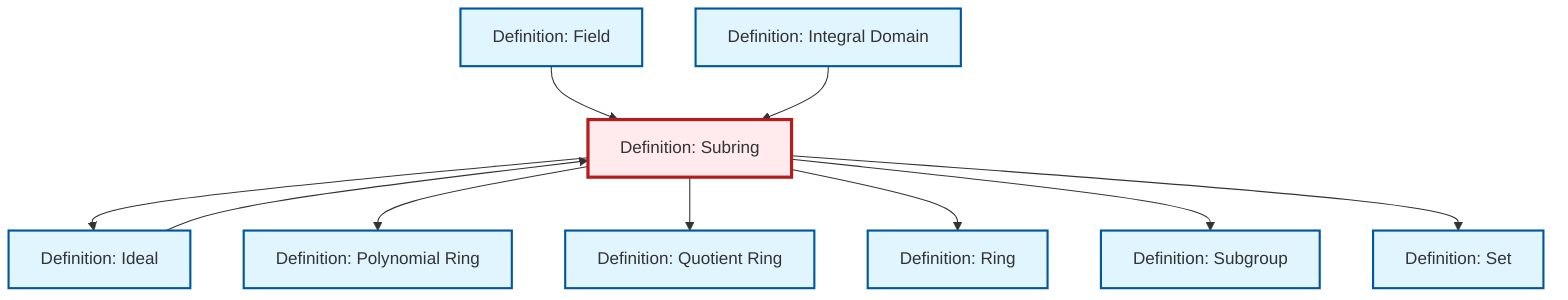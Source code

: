 graph TD
    classDef definition fill:#e1f5fe,stroke:#01579b,stroke-width:2px
    classDef theorem fill:#f3e5f5,stroke:#4a148c,stroke-width:2px
    classDef axiom fill:#fff3e0,stroke:#e65100,stroke-width:2px
    classDef example fill:#e8f5e9,stroke:#1b5e20,stroke-width:2px
    classDef current fill:#ffebee,stroke:#b71c1c,stroke-width:3px
    def-set["Definition: Set"]:::definition
    def-polynomial-ring["Definition: Polynomial Ring"]:::definition
    def-quotient-ring["Definition: Quotient Ring"]:::definition
    def-field["Definition: Field"]:::definition
    def-ring["Definition: Ring"]:::definition
    def-subgroup["Definition: Subgroup"]:::definition
    def-ideal["Definition: Ideal"]:::definition
    def-integral-domain["Definition: Integral Domain"]:::definition
    def-subring["Definition: Subring"]:::definition
    def-field --> def-subring
    def-subring --> def-ideal
    def-subring --> def-polynomial-ring
    def-ideal --> def-subring
    def-integral-domain --> def-subring
    def-subring --> def-quotient-ring
    def-subring --> def-ring
    def-subring --> def-subgroup
    def-subring --> def-set
    class def-subring current